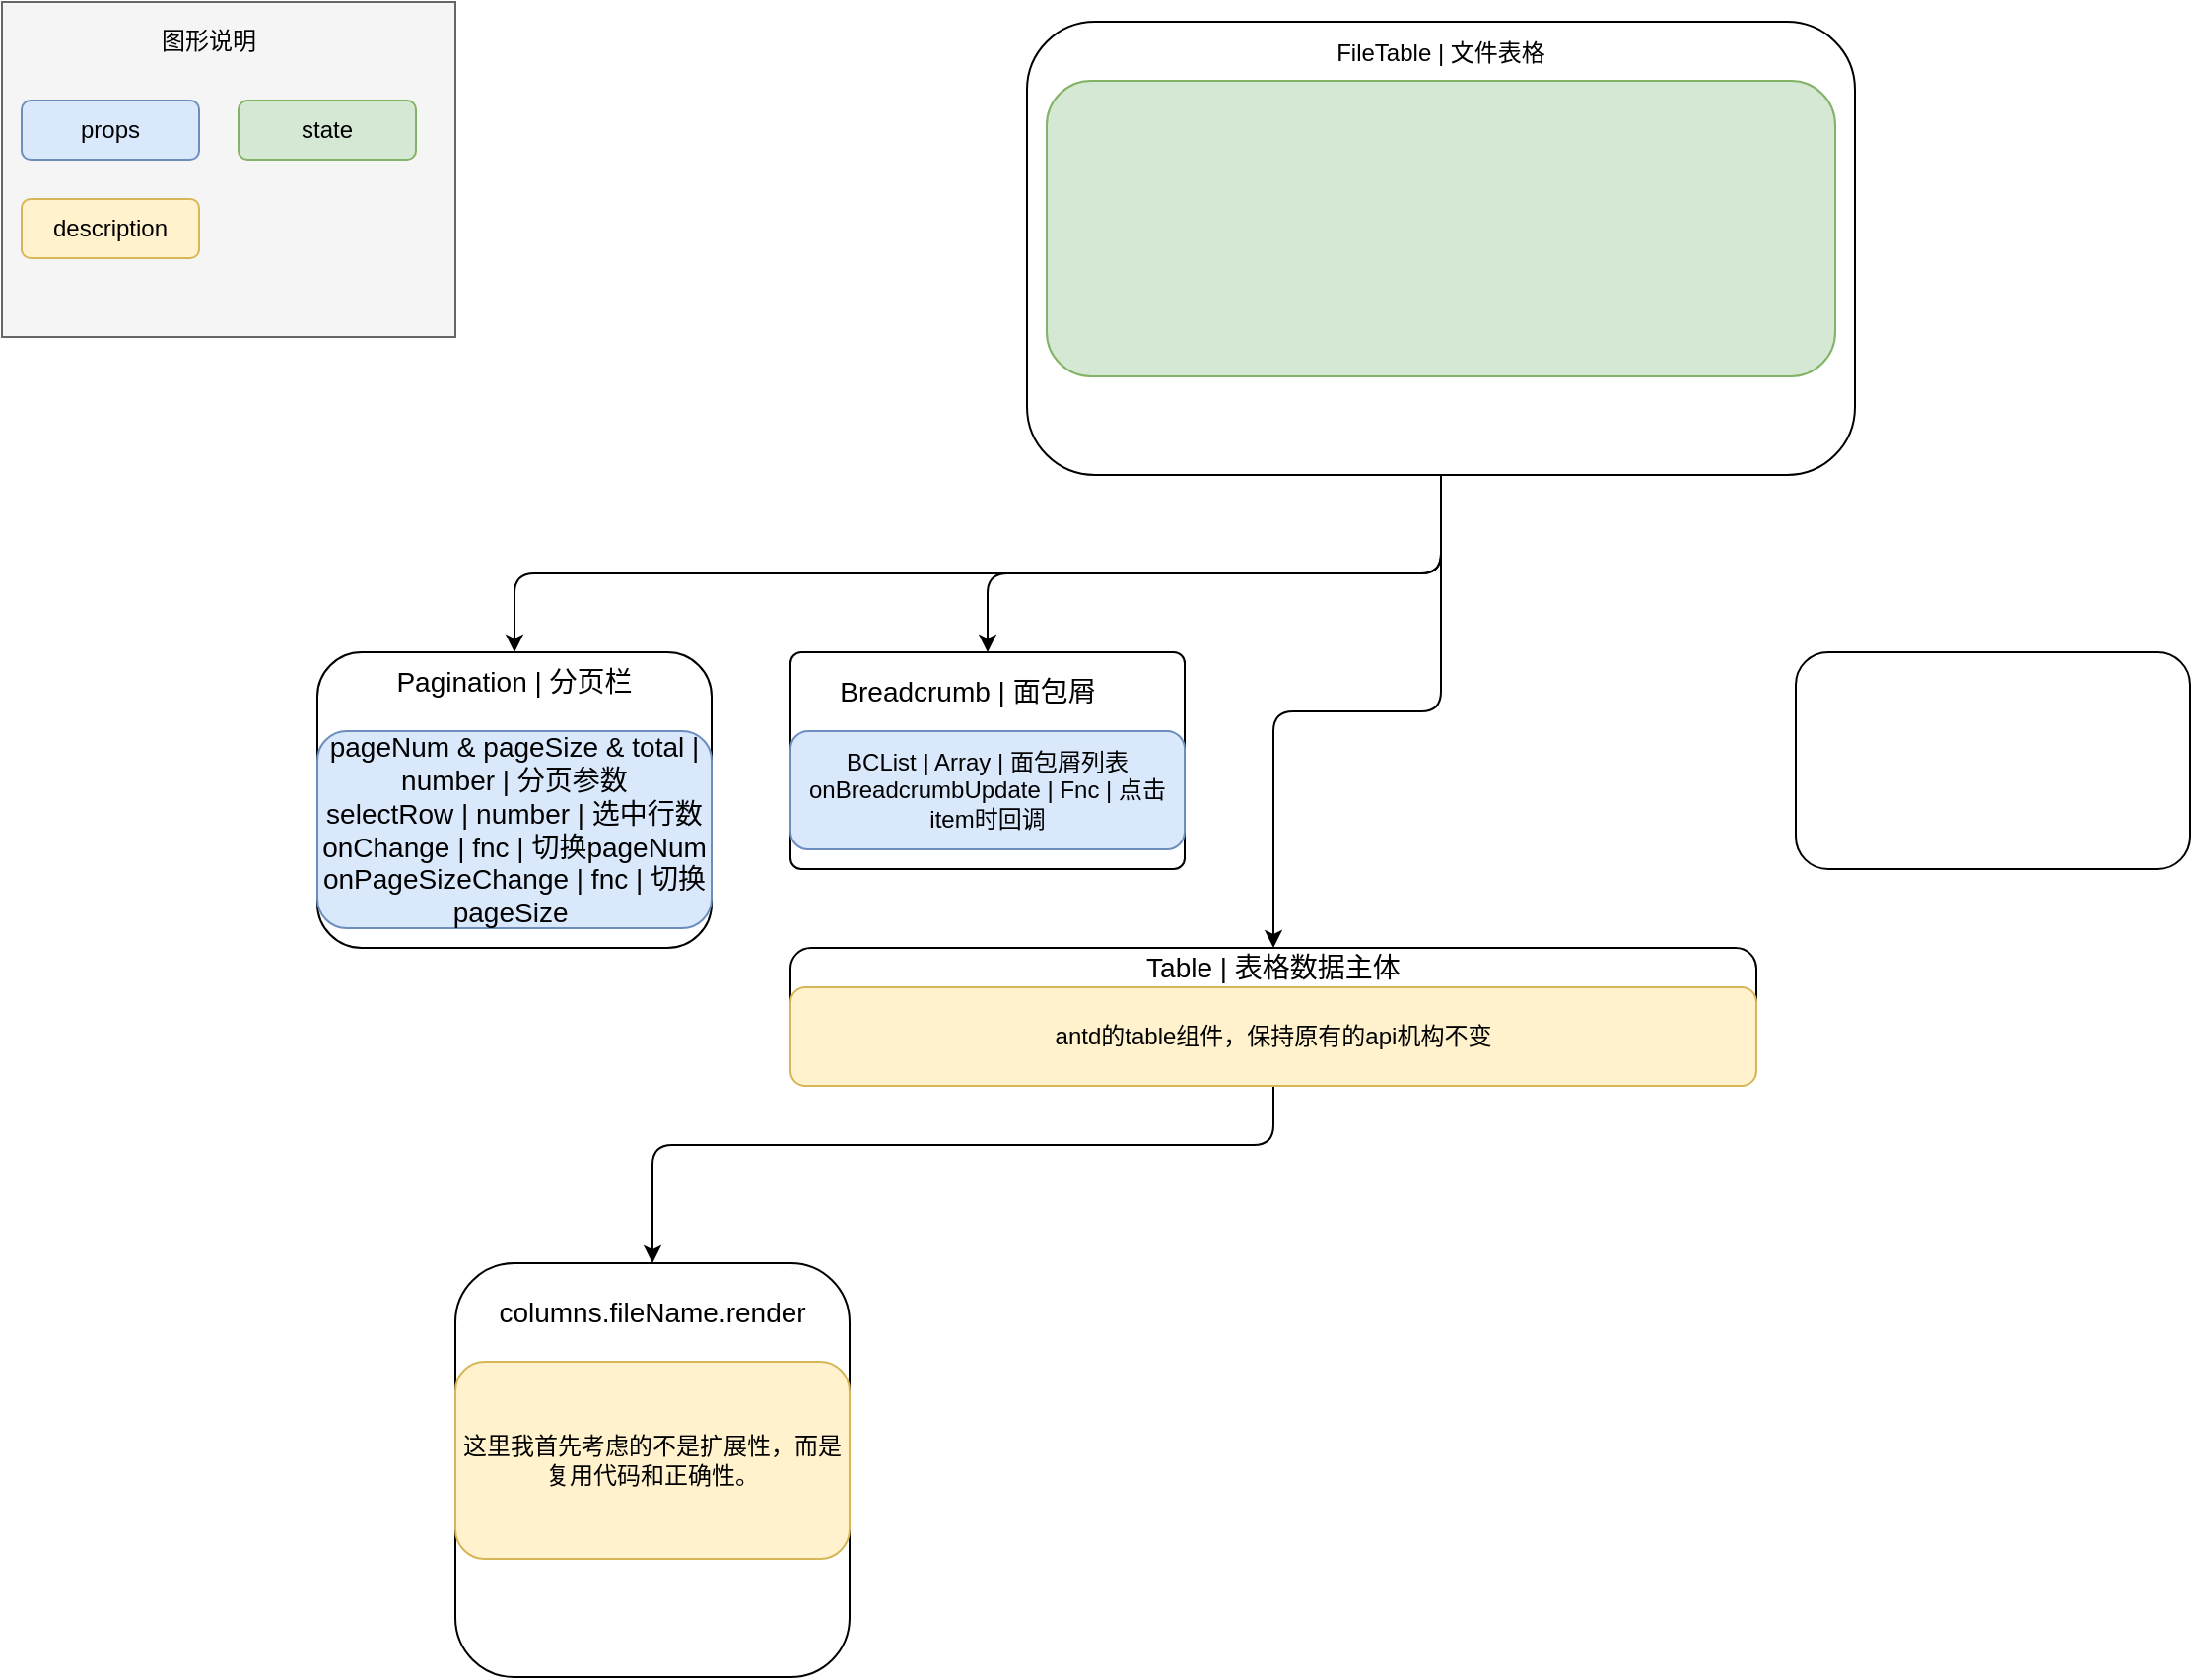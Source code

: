 <mxfile version="14.9.8" type="github">
  <diagram id="C5RBs43oDa-KdzZeNtuy" name="Page-1">
    <mxGraphModel dx="980" dy="639" grid="1" gridSize="10" guides="1" tooltips="1" connect="1" arrows="1" fold="1" page="1" pageScale="1" pageWidth="3300" pageHeight="4681" math="0" shadow="0">
      <root>
        <mxCell id="WIyWlLk6GJQsqaUBKTNV-0" />
        <mxCell id="WIyWlLk6GJQsqaUBKTNV-1" parent="WIyWlLk6GJQsqaUBKTNV-0" />
        <mxCell id="lMncDfV_G4PlZs2UEd_V-1" value="" style="rounded=1;whiteSpace=wrap;html=1;" parent="WIyWlLk6GJQsqaUBKTNV-1" vertex="1">
          <mxGeometry x="540" y="70" width="420" height="230" as="geometry" />
        </mxCell>
        <mxCell id="lMncDfV_G4PlZs2UEd_V-3" value="" style="rounded=0;whiteSpace=wrap;html=1;fillColor=#f5f5f5;strokeColor=#666666;fontColor=#333333;" parent="WIyWlLk6GJQsqaUBKTNV-1" vertex="1">
          <mxGeometry x="20" y="60" width="230" height="170" as="geometry" />
        </mxCell>
        <mxCell id="lMncDfV_G4PlZs2UEd_V-5" value="图形说明" style="text;html=1;strokeColor=none;fillColor=none;align=center;verticalAlign=middle;whiteSpace=wrap;rounded=0;" parent="WIyWlLk6GJQsqaUBKTNV-1" vertex="1">
          <mxGeometry x="70" y="70" width="110" height="20" as="geometry" />
        </mxCell>
        <mxCell id="lMncDfV_G4PlZs2UEd_V-6" value="props" style="rounded=1;whiteSpace=wrap;html=1;fillColor=#dae8fc;strokeColor=#6c8ebf;" parent="WIyWlLk6GJQsqaUBKTNV-1" vertex="1">
          <mxGeometry x="30" y="110" width="90" height="30" as="geometry" />
        </mxCell>
        <mxCell id="lMncDfV_G4PlZs2UEd_V-7" value="state" style="rounded=1;whiteSpace=wrap;html=1;fillColor=#d5e8d4;strokeColor=#82b366;" parent="WIyWlLk6GJQsqaUBKTNV-1" vertex="1">
          <mxGeometry x="140" y="110" width="90" height="30" as="geometry" />
        </mxCell>
        <mxCell id="lMncDfV_G4PlZs2UEd_V-14" value="" style="edgeStyle=elbowEdgeStyle;elbow=vertical;endArrow=classic;html=1;exitX=0.5;exitY=1;exitDx=0;exitDy=0;entryX=0.5;entryY=0;entryDx=0;entryDy=0;" parent="WIyWlLk6GJQsqaUBKTNV-1" source="lMncDfV_G4PlZs2UEd_V-1" target="lMncDfV_G4PlZs2UEd_V-29" edge="1">
          <mxGeometry width="50" height="50" relative="1" as="geometry">
            <mxPoint x="750" y="310" as="sourcePoint" />
            <mxPoint x="330" y="390" as="targetPoint" />
            <Array as="points">
              <mxPoint x="310" y="350" />
              <mxPoint x="340" y="410" />
              <mxPoint x="620" y="350" />
            </Array>
          </mxGeometry>
        </mxCell>
        <mxCell id="lMncDfV_G4PlZs2UEd_V-17" value="" style="edgeStyle=elbowEdgeStyle;elbow=vertical;endArrow=classic;html=1;entryX=0.5;entryY=0;entryDx=0;entryDy=0;" parent="WIyWlLk6GJQsqaUBKTNV-1" target="lMncDfV_G4PlZs2UEd_V-19" edge="1">
          <mxGeometry width="50" height="50" relative="1" as="geometry">
            <mxPoint x="750" y="300" as="sourcePoint" />
            <mxPoint x="530" y="390" as="targetPoint" />
            <Array as="points">
              <mxPoint x="660" y="350" />
            </Array>
          </mxGeometry>
        </mxCell>
        <mxCell id="lMncDfV_G4PlZs2UEd_V-18" value="" style="edgeStyle=elbowEdgeStyle;elbow=vertical;endArrow=classic;html=1;entryX=0.5;entryY=0;entryDx=0;entryDy=0;" parent="WIyWlLk6GJQsqaUBKTNV-1" target="lMncDfV_G4PlZs2UEd_V-23" edge="1">
          <mxGeometry width="50" height="50" relative="1" as="geometry">
            <mxPoint x="750" y="300" as="sourcePoint" />
            <mxPoint x="750" y="390" as="targetPoint" />
          </mxGeometry>
        </mxCell>
        <mxCell id="lMncDfV_G4PlZs2UEd_V-19" value="" style="rounded=1;whiteSpace=wrap;html=1;arcSize=5;" parent="WIyWlLk6GJQsqaUBKTNV-1" vertex="1">
          <mxGeometry x="420" y="390" width="200" height="110" as="geometry" />
        </mxCell>
        <mxCell id="lMncDfV_G4PlZs2UEd_V-20" value="Breadcrumb | 面包屑" style="text;html=1;strokeColor=none;fillColor=none;align=center;verticalAlign=middle;whiteSpace=wrap;rounded=0;fontSize=14;" parent="WIyWlLk6GJQsqaUBKTNV-1" vertex="1">
          <mxGeometry x="440" y="400" width="140" height="20" as="geometry" />
        </mxCell>
        <mxCell id="lMncDfV_G4PlZs2UEd_V-22" value="BCList | Array | 面包屑列表&lt;br&gt;onBreadcrumbUpdate | Fnc | 点击item时回调" style="rounded=1;whiteSpace=wrap;html=1;fillColor=#dae8fc;strokeColor=#6c8ebf;" parent="WIyWlLk6GJQsqaUBKTNV-1" vertex="1">
          <mxGeometry x="420" y="430" width="200" height="60" as="geometry" />
        </mxCell>
        <mxCell id="lMncDfV_G4PlZs2UEd_V-23" value="" style="rounded=1;whiteSpace=wrap;html=1;" parent="WIyWlLk6GJQsqaUBKTNV-1" vertex="1">
          <mxGeometry x="420" y="540" width="490" height="70" as="geometry" />
        </mxCell>
        <mxCell id="lMncDfV_G4PlZs2UEd_V-25" value="Table | 表格数据主体" style="text;html=1;strokeColor=none;fillColor=none;align=center;verticalAlign=middle;whiteSpace=wrap;rounded=0;fontSize=14;" parent="WIyWlLk6GJQsqaUBKTNV-1" vertex="1">
          <mxGeometry x="565" y="540" width="200" height="20" as="geometry" />
        </mxCell>
        <mxCell id="lMncDfV_G4PlZs2UEd_V-29" value="" style="rounded=1;whiteSpace=wrap;html=1;fontSize=14;" parent="WIyWlLk6GJQsqaUBKTNV-1" vertex="1">
          <mxGeometry x="180" y="390" width="200" height="150" as="geometry" />
        </mxCell>
        <mxCell id="lMncDfV_G4PlZs2UEd_V-30" value="Pagination | 分页栏" style="text;html=1;strokeColor=none;fillColor=none;align=center;verticalAlign=middle;whiteSpace=wrap;rounded=0;fontSize=14;" parent="WIyWlLk6GJQsqaUBKTNV-1" vertex="1">
          <mxGeometry x="180" y="390" width="200" height="30" as="geometry" />
        </mxCell>
        <mxCell id="lMncDfV_G4PlZs2UEd_V-32" value="&lt;span&gt;pageNum &amp;amp; pageSize &amp;amp; total | number | 分页参数&lt;/span&gt;&lt;br&gt;&lt;span&gt;selectRow | number | 选中行数&lt;/span&gt;&lt;br&gt;&lt;span&gt;onChange | fnc | 切换pageNum&lt;/span&gt;&lt;br&gt;&lt;span&gt;onPageSizeChange | fnc | 切换pageSize&amp;nbsp;&lt;/span&gt;" style="rounded=1;whiteSpace=wrap;html=1;fillColor=#dae8fc;strokeColor=#6c8ebf;fontSize=14;" parent="WIyWlLk6GJQsqaUBKTNV-1" vertex="1">
          <mxGeometry x="180" y="430" width="200" height="100" as="geometry" />
        </mxCell>
        <mxCell id="lMncDfV_G4PlZs2UEd_V-33" value="" style="rounded=1;whiteSpace=wrap;html=1;" parent="WIyWlLk6GJQsqaUBKTNV-1" vertex="1">
          <mxGeometry x="930" y="390" width="200" height="110" as="geometry" />
        </mxCell>
        <mxCell id="lMncDfV_G4PlZs2UEd_V-34" value="&lt;span style=&quot;font-size: 12px&quot;&gt;FileTable | 文件表格&lt;/span&gt;" style="text;html=1;strokeColor=none;fillColor=none;align=center;verticalAlign=middle;whiteSpace=wrap;rounded=0;fontSize=14;" parent="WIyWlLk6GJQsqaUBKTNV-1" vertex="1">
          <mxGeometry x="650" y="70" width="200" height="30" as="geometry" />
        </mxCell>
        <mxCell id="lMncDfV_G4PlZs2UEd_V-35" value="" style="rounded=1;whiteSpace=wrap;html=1;fillColor=#d5e8d4;strokeColor=#82b366;fontSize=14;" parent="WIyWlLk6GJQsqaUBKTNV-1" vertex="1">
          <mxGeometry x="550" y="100" width="400" height="150" as="geometry" />
        </mxCell>
        <mxCell id="pYYSe64lHUMG5nIGBYAE-1" value="" style="edgeStyle=elbowEdgeStyle;elbow=vertical;endArrow=classic;html=1;exitX=0.5;exitY=1;exitDx=0;exitDy=0;entryX=0.5;entryY=0;entryDx=0;entryDy=0;" edge="1" parent="WIyWlLk6GJQsqaUBKTNV-1" source="lMncDfV_G4PlZs2UEd_V-23" target="pYYSe64lHUMG5nIGBYAE-2">
          <mxGeometry width="50" height="50" relative="1" as="geometry">
            <mxPoint x="620" y="630" as="sourcePoint" />
            <mxPoint x="360" y="700" as="targetPoint" />
            <Array as="points">
              <mxPoint x="510" y="640" />
            </Array>
          </mxGeometry>
        </mxCell>
        <mxCell id="pYYSe64lHUMG5nIGBYAE-2" value="" style="rounded=1;whiteSpace=wrap;html=1;" vertex="1" parent="WIyWlLk6GJQsqaUBKTNV-1">
          <mxGeometry x="250" y="700" width="200" height="210" as="geometry" />
        </mxCell>
        <mxCell id="pYYSe64lHUMG5nIGBYAE-3" value="columns.fileName.render" style="text;html=1;strokeColor=none;fillColor=none;align=center;verticalAlign=middle;whiteSpace=wrap;rounded=0;fontSize=14;" vertex="1" parent="WIyWlLk6GJQsqaUBKTNV-1">
          <mxGeometry x="250" y="710" width="200" height="30" as="geometry" />
        </mxCell>
        <mxCell id="pYYSe64lHUMG5nIGBYAE-4" value="description" style="rounded=1;whiteSpace=wrap;html=1;fillColor=#fff2cc;strokeColor=#d6b656;" vertex="1" parent="WIyWlLk6GJQsqaUBKTNV-1">
          <mxGeometry x="30" y="160" width="90" height="30" as="geometry" />
        </mxCell>
        <mxCell id="pYYSe64lHUMG5nIGBYAE-5" value="这里我首先考虑的不是扩展性，而是复用代码和正确性。" style="rounded=1;whiteSpace=wrap;html=1;fillColor=#fff2cc;strokeColor=#d6b656;" vertex="1" parent="WIyWlLk6GJQsqaUBKTNV-1">
          <mxGeometry x="250" y="750" width="200" height="100" as="geometry" />
        </mxCell>
        <mxCell id="pYYSe64lHUMG5nIGBYAE-6" value="antd的table组件，保持原有的api机构不变" style="rounded=1;whiteSpace=wrap;html=1;fillColor=#fff2cc;strokeColor=#d6b656;" vertex="1" parent="WIyWlLk6GJQsqaUBKTNV-1">
          <mxGeometry x="420" y="560" width="490" height="50" as="geometry" />
        </mxCell>
      </root>
    </mxGraphModel>
  </diagram>
</mxfile>
